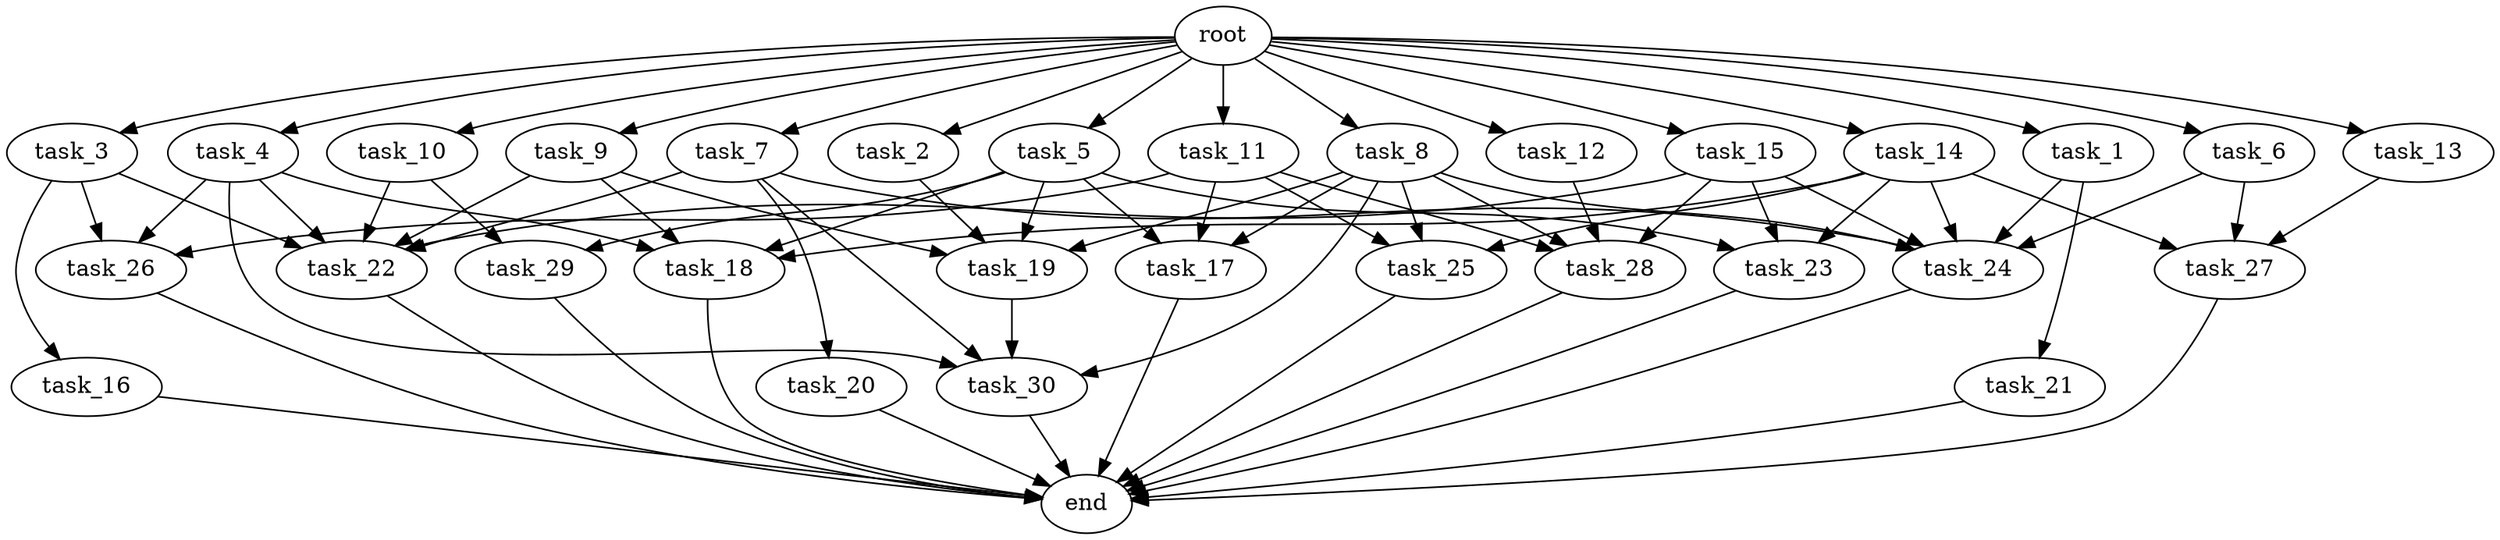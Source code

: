 digraph G {
  root [size="0.000000e+00"];
  task_1 [size="4.971832e+10"];
  task_2 [size="4.362406e+10"];
  task_3 [size="9.531687e+10"];
  task_4 [size="1.714240e+10"];
  task_5 [size="5.600027e+10"];
  task_6 [size="5.590401e+10"];
  task_7 [size="5.764001e+09"];
  task_8 [size="3.476683e+10"];
  task_9 [size="8.675904e+10"];
  task_10 [size="1.479653e+10"];
  task_11 [size="6.820388e+10"];
  task_12 [size="6.550622e+09"];
  task_13 [size="7.188969e+10"];
  task_14 [size="5.697967e+10"];
  task_15 [size="9.473564e+10"];
  task_16 [size="7.277877e+10"];
  task_17 [size="7.136408e+10"];
  task_18 [size="4.908607e+10"];
  task_19 [size="7.042474e+10"];
  task_20 [size="9.427539e+10"];
  task_21 [size="9.862080e+10"];
  task_22 [size="2.152826e+10"];
  task_23 [size="4.521665e+10"];
  task_24 [size="5.384419e+10"];
  task_25 [size="6.747002e+10"];
  task_26 [size="3.306002e+10"];
  task_27 [size="5.699004e+10"];
  task_28 [size="8.759811e+10"];
  task_29 [size="9.462732e+10"];
  task_30 [size="1.443186e+10"];
  end [size="0.000000e+00"];

  root -> task_1 [size="1.000000e-12"];
  root -> task_2 [size="1.000000e-12"];
  root -> task_3 [size="1.000000e-12"];
  root -> task_4 [size="1.000000e-12"];
  root -> task_5 [size="1.000000e-12"];
  root -> task_6 [size="1.000000e-12"];
  root -> task_7 [size="1.000000e-12"];
  root -> task_8 [size="1.000000e-12"];
  root -> task_9 [size="1.000000e-12"];
  root -> task_10 [size="1.000000e-12"];
  root -> task_11 [size="1.000000e-12"];
  root -> task_12 [size="1.000000e-12"];
  root -> task_13 [size="1.000000e-12"];
  root -> task_14 [size="1.000000e-12"];
  root -> task_15 [size="1.000000e-12"];
  task_1 -> task_21 [size="9.862080e+08"];
  task_1 -> task_24 [size="8.974031e+07"];
  task_2 -> task_19 [size="1.760618e+08"];
  task_3 -> task_16 [size="7.277877e+08"];
  task_3 -> task_22 [size="3.588044e+07"];
  task_3 -> task_26 [size="1.102001e+08"];
  task_4 -> task_18 [size="1.227152e+08"];
  task_4 -> task_22 [size="3.588044e+07"];
  task_4 -> task_26 [size="1.102001e+08"];
  task_4 -> task_30 [size="3.607966e+07"];
  task_5 -> task_17 [size="2.378803e+08"];
  task_5 -> task_18 [size="1.227152e+08"];
  task_5 -> task_19 [size="1.760618e+08"];
  task_5 -> task_23 [size="1.507222e+08"];
  task_5 -> task_29 [size="4.731366e+08"];
  task_6 -> task_24 [size="8.974031e+07"];
  task_6 -> task_27 [size="1.899668e+08"];
  task_7 -> task_20 [size="9.427539e+08"];
  task_7 -> task_22 [size="3.588044e+07"];
  task_7 -> task_24 [size="8.974031e+07"];
  task_7 -> task_30 [size="3.607966e+07"];
  task_8 -> task_17 [size="2.378803e+08"];
  task_8 -> task_19 [size="1.760618e+08"];
  task_8 -> task_24 [size="8.974031e+07"];
  task_8 -> task_25 [size="2.249001e+08"];
  task_8 -> task_28 [size="2.189953e+08"];
  task_8 -> task_30 [size="3.607966e+07"];
  task_9 -> task_18 [size="1.227152e+08"];
  task_9 -> task_19 [size="1.760618e+08"];
  task_9 -> task_22 [size="3.588044e+07"];
  task_10 -> task_22 [size="3.588044e+07"];
  task_10 -> task_29 [size="4.731366e+08"];
  task_11 -> task_17 [size="2.378803e+08"];
  task_11 -> task_25 [size="2.249001e+08"];
  task_11 -> task_26 [size="1.102001e+08"];
  task_11 -> task_28 [size="2.189953e+08"];
  task_12 -> task_28 [size="2.189953e+08"];
  task_13 -> task_27 [size="1.899668e+08"];
  task_14 -> task_18 [size="1.227152e+08"];
  task_14 -> task_23 [size="1.507222e+08"];
  task_14 -> task_24 [size="8.974031e+07"];
  task_14 -> task_25 [size="2.249001e+08"];
  task_14 -> task_27 [size="1.899668e+08"];
  task_15 -> task_22 [size="3.588044e+07"];
  task_15 -> task_23 [size="1.507222e+08"];
  task_15 -> task_24 [size="8.974031e+07"];
  task_15 -> task_28 [size="2.189953e+08"];
  task_16 -> end [size="1.000000e-12"];
  task_17 -> end [size="1.000000e-12"];
  task_18 -> end [size="1.000000e-12"];
  task_19 -> task_30 [size="3.607966e+07"];
  task_20 -> end [size="1.000000e-12"];
  task_21 -> end [size="1.000000e-12"];
  task_22 -> end [size="1.000000e-12"];
  task_23 -> end [size="1.000000e-12"];
  task_24 -> end [size="1.000000e-12"];
  task_25 -> end [size="1.000000e-12"];
  task_26 -> end [size="1.000000e-12"];
  task_27 -> end [size="1.000000e-12"];
  task_28 -> end [size="1.000000e-12"];
  task_29 -> end [size="1.000000e-12"];
  task_30 -> end [size="1.000000e-12"];
}
